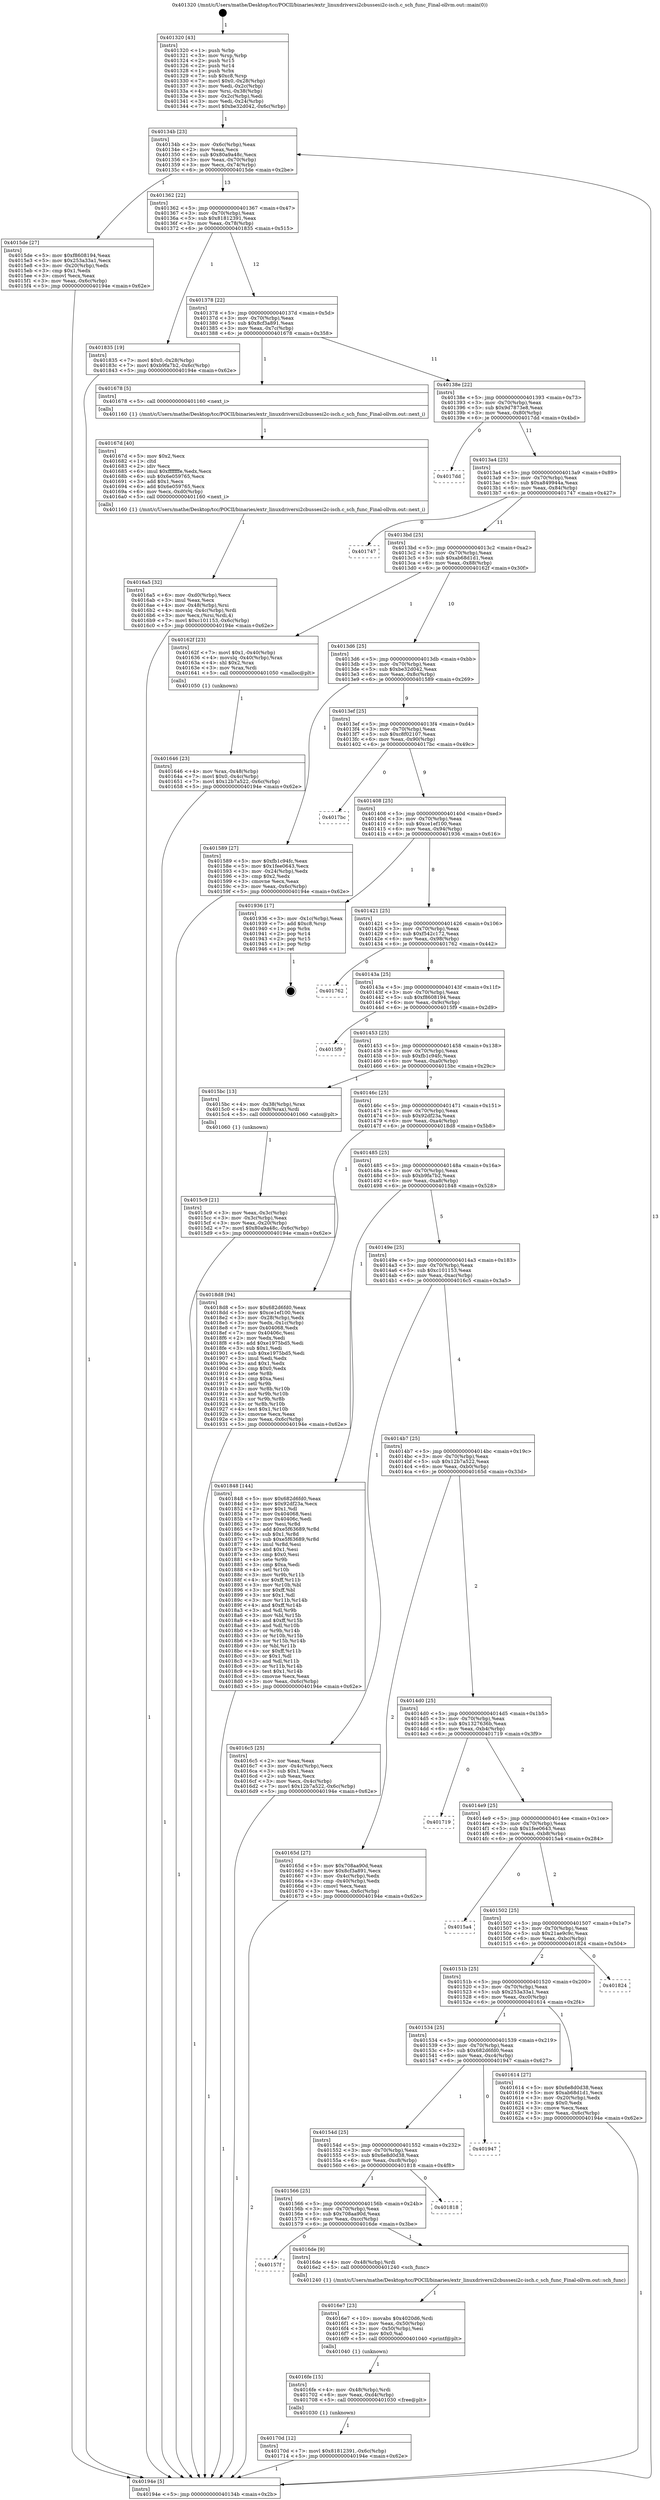 digraph "0x401320" {
  label = "0x401320 (/mnt/c/Users/mathe/Desktop/tcc/POCII/binaries/extr_linuxdriversi2cbussesi2c-isch.c_sch_func_Final-ollvm.out::main(0))"
  labelloc = "t"
  node[shape=record]

  Entry [label="",width=0.3,height=0.3,shape=circle,fillcolor=black,style=filled]
  "0x40134b" [label="{
     0x40134b [23]\l
     | [instrs]\l
     &nbsp;&nbsp;0x40134b \<+3\>: mov -0x6c(%rbp),%eax\l
     &nbsp;&nbsp;0x40134e \<+2\>: mov %eax,%ecx\l
     &nbsp;&nbsp;0x401350 \<+6\>: sub $0x80a9a48c,%ecx\l
     &nbsp;&nbsp;0x401356 \<+3\>: mov %eax,-0x70(%rbp)\l
     &nbsp;&nbsp;0x401359 \<+3\>: mov %ecx,-0x74(%rbp)\l
     &nbsp;&nbsp;0x40135c \<+6\>: je 00000000004015de \<main+0x2be\>\l
  }"]
  "0x4015de" [label="{
     0x4015de [27]\l
     | [instrs]\l
     &nbsp;&nbsp;0x4015de \<+5\>: mov $0xf8608194,%eax\l
     &nbsp;&nbsp;0x4015e3 \<+5\>: mov $0x253a33a1,%ecx\l
     &nbsp;&nbsp;0x4015e8 \<+3\>: mov -0x20(%rbp),%edx\l
     &nbsp;&nbsp;0x4015eb \<+3\>: cmp $0x1,%edx\l
     &nbsp;&nbsp;0x4015ee \<+3\>: cmovl %ecx,%eax\l
     &nbsp;&nbsp;0x4015f1 \<+3\>: mov %eax,-0x6c(%rbp)\l
     &nbsp;&nbsp;0x4015f4 \<+5\>: jmp 000000000040194e \<main+0x62e\>\l
  }"]
  "0x401362" [label="{
     0x401362 [22]\l
     | [instrs]\l
     &nbsp;&nbsp;0x401362 \<+5\>: jmp 0000000000401367 \<main+0x47\>\l
     &nbsp;&nbsp;0x401367 \<+3\>: mov -0x70(%rbp),%eax\l
     &nbsp;&nbsp;0x40136a \<+5\>: sub $0x81812391,%eax\l
     &nbsp;&nbsp;0x40136f \<+3\>: mov %eax,-0x78(%rbp)\l
     &nbsp;&nbsp;0x401372 \<+6\>: je 0000000000401835 \<main+0x515\>\l
  }"]
  Exit [label="",width=0.3,height=0.3,shape=circle,fillcolor=black,style=filled,peripheries=2]
  "0x401835" [label="{
     0x401835 [19]\l
     | [instrs]\l
     &nbsp;&nbsp;0x401835 \<+7\>: movl $0x0,-0x28(%rbp)\l
     &nbsp;&nbsp;0x40183c \<+7\>: movl $0xb9fa7b2,-0x6c(%rbp)\l
     &nbsp;&nbsp;0x401843 \<+5\>: jmp 000000000040194e \<main+0x62e\>\l
  }"]
  "0x401378" [label="{
     0x401378 [22]\l
     | [instrs]\l
     &nbsp;&nbsp;0x401378 \<+5\>: jmp 000000000040137d \<main+0x5d\>\l
     &nbsp;&nbsp;0x40137d \<+3\>: mov -0x70(%rbp),%eax\l
     &nbsp;&nbsp;0x401380 \<+5\>: sub $0x8cf3a891,%eax\l
     &nbsp;&nbsp;0x401385 \<+3\>: mov %eax,-0x7c(%rbp)\l
     &nbsp;&nbsp;0x401388 \<+6\>: je 0000000000401678 \<main+0x358\>\l
  }"]
  "0x40170d" [label="{
     0x40170d [12]\l
     | [instrs]\l
     &nbsp;&nbsp;0x40170d \<+7\>: movl $0x81812391,-0x6c(%rbp)\l
     &nbsp;&nbsp;0x401714 \<+5\>: jmp 000000000040194e \<main+0x62e\>\l
  }"]
  "0x401678" [label="{
     0x401678 [5]\l
     | [instrs]\l
     &nbsp;&nbsp;0x401678 \<+5\>: call 0000000000401160 \<next_i\>\l
     | [calls]\l
     &nbsp;&nbsp;0x401160 \{1\} (/mnt/c/Users/mathe/Desktop/tcc/POCII/binaries/extr_linuxdriversi2cbussesi2c-isch.c_sch_func_Final-ollvm.out::next_i)\l
  }"]
  "0x40138e" [label="{
     0x40138e [22]\l
     | [instrs]\l
     &nbsp;&nbsp;0x40138e \<+5\>: jmp 0000000000401393 \<main+0x73\>\l
     &nbsp;&nbsp;0x401393 \<+3\>: mov -0x70(%rbp),%eax\l
     &nbsp;&nbsp;0x401396 \<+5\>: sub $0x9d7873e8,%eax\l
     &nbsp;&nbsp;0x40139b \<+3\>: mov %eax,-0x80(%rbp)\l
     &nbsp;&nbsp;0x40139e \<+6\>: je 00000000004017dd \<main+0x4bd\>\l
  }"]
  "0x4016fe" [label="{
     0x4016fe [15]\l
     | [instrs]\l
     &nbsp;&nbsp;0x4016fe \<+4\>: mov -0x48(%rbp),%rdi\l
     &nbsp;&nbsp;0x401702 \<+6\>: mov %eax,-0xd4(%rbp)\l
     &nbsp;&nbsp;0x401708 \<+5\>: call 0000000000401030 \<free@plt\>\l
     | [calls]\l
     &nbsp;&nbsp;0x401030 \{1\} (unknown)\l
  }"]
  "0x4017dd" [label="{
     0x4017dd\l
  }", style=dashed]
  "0x4013a4" [label="{
     0x4013a4 [25]\l
     | [instrs]\l
     &nbsp;&nbsp;0x4013a4 \<+5\>: jmp 00000000004013a9 \<main+0x89\>\l
     &nbsp;&nbsp;0x4013a9 \<+3\>: mov -0x70(%rbp),%eax\l
     &nbsp;&nbsp;0x4013ac \<+5\>: sub $0xa849944a,%eax\l
     &nbsp;&nbsp;0x4013b1 \<+6\>: mov %eax,-0x84(%rbp)\l
     &nbsp;&nbsp;0x4013b7 \<+6\>: je 0000000000401747 \<main+0x427\>\l
  }"]
  "0x4016e7" [label="{
     0x4016e7 [23]\l
     | [instrs]\l
     &nbsp;&nbsp;0x4016e7 \<+10\>: movabs $0x4020d6,%rdi\l
     &nbsp;&nbsp;0x4016f1 \<+3\>: mov %eax,-0x50(%rbp)\l
     &nbsp;&nbsp;0x4016f4 \<+3\>: mov -0x50(%rbp),%esi\l
     &nbsp;&nbsp;0x4016f7 \<+2\>: mov $0x0,%al\l
     &nbsp;&nbsp;0x4016f9 \<+5\>: call 0000000000401040 \<printf@plt\>\l
     | [calls]\l
     &nbsp;&nbsp;0x401040 \{1\} (unknown)\l
  }"]
  "0x401747" [label="{
     0x401747\l
  }", style=dashed]
  "0x4013bd" [label="{
     0x4013bd [25]\l
     | [instrs]\l
     &nbsp;&nbsp;0x4013bd \<+5\>: jmp 00000000004013c2 \<main+0xa2\>\l
     &nbsp;&nbsp;0x4013c2 \<+3\>: mov -0x70(%rbp),%eax\l
     &nbsp;&nbsp;0x4013c5 \<+5\>: sub $0xab68d1d1,%eax\l
     &nbsp;&nbsp;0x4013ca \<+6\>: mov %eax,-0x88(%rbp)\l
     &nbsp;&nbsp;0x4013d0 \<+6\>: je 000000000040162f \<main+0x30f\>\l
  }"]
  "0x40157f" [label="{
     0x40157f\l
  }", style=dashed]
  "0x40162f" [label="{
     0x40162f [23]\l
     | [instrs]\l
     &nbsp;&nbsp;0x40162f \<+7\>: movl $0x1,-0x40(%rbp)\l
     &nbsp;&nbsp;0x401636 \<+4\>: movslq -0x40(%rbp),%rax\l
     &nbsp;&nbsp;0x40163a \<+4\>: shl $0x2,%rax\l
     &nbsp;&nbsp;0x40163e \<+3\>: mov %rax,%rdi\l
     &nbsp;&nbsp;0x401641 \<+5\>: call 0000000000401050 \<malloc@plt\>\l
     | [calls]\l
     &nbsp;&nbsp;0x401050 \{1\} (unknown)\l
  }"]
  "0x4013d6" [label="{
     0x4013d6 [25]\l
     | [instrs]\l
     &nbsp;&nbsp;0x4013d6 \<+5\>: jmp 00000000004013db \<main+0xbb\>\l
     &nbsp;&nbsp;0x4013db \<+3\>: mov -0x70(%rbp),%eax\l
     &nbsp;&nbsp;0x4013de \<+5\>: sub $0xbe32d042,%eax\l
     &nbsp;&nbsp;0x4013e3 \<+6\>: mov %eax,-0x8c(%rbp)\l
     &nbsp;&nbsp;0x4013e9 \<+6\>: je 0000000000401589 \<main+0x269\>\l
  }"]
  "0x4016de" [label="{
     0x4016de [9]\l
     | [instrs]\l
     &nbsp;&nbsp;0x4016de \<+4\>: mov -0x48(%rbp),%rdi\l
     &nbsp;&nbsp;0x4016e2 \<+5\>: call 0000000000401240 \<sch_func\>\l
     | [calls]\l
     &nbsp;&nbsp;0x401240 \{1\} (/mnt/c/Users/mathe/Desktop/tcc/POCII/binaries/extr_linuxdriversi2cbussesi2c-isch.c_sch_func_Final-ollvm.out::sch_func)\l
  }"]
  "0x401589" [label="{
     0x401589 [27]\l
     | [instrs]\l
     &nbsp;&nbsp;0x401589 \<+5\>: mov $0xfb1c94fc,%eax\l
     &nbsp;&nbsp;0x40158e \<+5\>: mov $0x1fee0643,%ecx\l
     &nbsp;&nbsp;0x401593 \<+3\>: mov -0x24(%rbp),%edx\l
     &nbsp;&nbsp;0x401596 \<+3\>: cmp $0x2,%edx\l
     &nbsp;&nbsp;0x401599 \<+3\>: cmovne %ecx,%eax\l
     &nbsp;&nbsp;0x40159c \<+3\>: mov %eax,-0x6c(%rbp)\l
     &nbsp;&nbsp;0x40159f \<+5\>: jmp 000000000040194e \<main+0x62e\>\l
  }"]
  "0x4013ef" [label="{
     0x4013ef [25]\l
     | [instrs]\l
     &nbsp;&nbsp;0x4013ef \<+5\>: jmp 00000000004013f4 \<main+0xd4\>\l
     &nbsp;&nbsp;0x4013f4 \<+3\>: mov -0x70(%rbp),%eax\l
     &nbsp;&nbsp;0x4013f7 \<+5\>: sub $0xc8f02107,%eax\l
     &nbsp;&nbsp;0x4013fc \<+6\>: mov %eax,-0x90(%rbp)\l
     &nbsp;&nbsp;0x401402 \<+6\>: je 00000000004017bc \<main+0x49c\>\l
  }"]
  "0x40194e" [label="{
     0x40194e [5]\l
     | [instrs]\l
     &nbsp;&nbsp;0x40194e \<+5\>: jmp 000000000040134b \<main+0x2b\>\l
  }"]
  "0x401320" [label="{
     0x401320 [43]\l
     | [instrs]\l
     &nbsp;&nbsp;0x401320 \<+1\>: push %rbp\l
     &nbsp;&nbsp;0x401321 \<+3\>: mov %rsp,%rbp\l
     &nbsp;&nbsp;0x401324 \<+2\>: push %r15\l
     &nbsp;&nbsp;0x401326 \<+2\>: push %r14\l
     &nbsp;&nbsp;0x401328 \<+1\>: push %rbx\l
     &nbsp;&nbsp;0x401329 \<+7\>: sub $0xc8,%rsp\l
     &nbsp;&nbsp;0x401330 \<+7\>: movl $0x0,-0x28(%rbp)\l
     &nbsp;&nbsp;0x401337 \<+3\>: mov %edi,-0x2c(%rbp)\l
     &nbsp;&nbsp;0x40133a \<+4\>: mov %rsi,-0x38(%rbp)\l
     &nbsp;&nbsp;0x40133e \<+3\>: mov -0x2c(%rbp),%edi\l
     &nbsp;&nbsp;0x401341 \<+3\>: mov %edi,-0x24(%rbp)\l
     &nbsp;&nbsp;0x401344 \<+7\>: movl $0xbe32d042,-0x6c(%rbp)\l
  }"]
  "0x401566" [label="{
     0x401566 [25]\l
     | [instrs]\l
     &nbsp;&nbsp;0x401566 \<+5\>: jmp 000000000040156b \<main+0x24b\>\l
     &nbsp;&nbsp;0x40156b \<+3\>: mov -0x70(%rbp),%eax\l
     &nbsp;&nbsp;0x40156e \<+5\>: sub $0x708aa90d,%eax\l
     &nbsp;&nbsp;0x401573 \<+6\>: mov %eax,-0xcc(%rbp)\l
     &nbsp;&nbsp;0x401579 \<+6\>: je 00000000004016de \<main+0x3be\>\l
  }"]
  "0x4017bc" [label="{
     0x4017bc\l
  }", style=dashed]
  "0x401408" [label="{
     0x401408 [25]\l
     | [instrs]\l
     &nbsp;&nbsp;0x401408 \<+5\>: jmp 000000000040140d \<main+0xed\>\l
     &nbsp;&nbsp;0x40140d \<+3\>: mov -0x70(%rbp),%eax\l
     &nbsp;&nbsp;0x401410 \<+5\>: sub $0xce1ef100,%eax\l
     &nbsp;&nbsp;0x401415 \<+6\>: mov %eax,-0x94(%rbp)\l
     &nbsp;&nbsp;0x40141b \<+6\>: je 0000000000401936 \<main+0x616\>\l
  }"]
  "0x401818" [label="{
     0x401818\l
  }", style=dashed]
  "0x401936" [label="{
     0x401936 [17]\l
     | [instrs]\l
     &nbsp;&nbsp;0x401936 \<+3\>: mov -0x1c(%rbp),%eax\l
     &nbsp;&nbsp;0x401939 \<+7\>: add $0xc8,%rsp\l
     &nbsp;&nbsp;0x401940 \<+1\>: pop %rbx\l
     &nbsp;&nbsp;0x401941 \<+2\>: pop %r14\l
     &nbsp;&nbsp;0x401943 \<+2\>: pop %r15\l
     &nbsp;&nbsp;0x401945 \<+1\>: pop %rbp\l
     &nbsp;&nbsp;0x401946 \<+1\>: ret\l
  }"]
  "0x401421" [label="{
     0x401421 [25]\l
     | [instrs]\l
     &nbsp;&nbsp;0x401421 \<+5\>: jmp 0000000000401426 \<main+0x106\>\l
     &nbsp;&nbsp;0x401426 \<+3\>: mov -0x70(%rbp),%eax\l
     &nbsp;&nbsp;0x401429 \<+5\>: sub $0xf542c172,%eax\l
     &nbsp;&nbsp;0x40142e \<+6\>: mov %eax,-0x98(%rbp)\l
     &nbsp;&nbsp;0x401434 \<+6\>: je 0000000000401762 \<main+0x442\>\l
  }"]
  "0x40154d" [label="{
     0x40154d [25]\l
     | [instrs]\l
     &nbsp;&nbsp;0x40154d \<+5\>: jmp 0000000000401552 \<main+0x232\>\l
     &nbsp;&nbsp;0x401552 \<+3\>: mov -0x70(%rbp),%eax\l
     &nbsp;&nbsp;0x401555 \<+5\>: sub $0x6e8d0d38,%eax\l
     &nbsp;&nbsp;0x40155a \<+6\>: mov %eax,-0xc8(%rbp)\l
     &nbsp;&nbsp;0x401560 \<+6\>: je 0000000000401818 \<main+0x4f8\>\l
  }"]
  "0x401762" [label="{
     0x401762\l
  }", style=dashed]
  "0x40143a" [label="{
     0x40143a [25]\l
     | [instrs]\l
     &nbsp;&nbsp;0x40143a \<+5\>: jmp 000000000040143f \<main+0x11f\>\l
     &nbsp;&nbsp;0x40143f \<+3\>: mov -0x70(%rbp),%eax\l
     &nbsp;&nbsp;0x401442 \<+5\>: sub $0xf8608194,%eax\l
     &nbsp;&nbsp;0x401447 \<+6\>: mov %eax,-0x9c(%rbp)\l
     &nbsp;&nbsp;0x40144d \<+6\>: je 00000000004015f9 \<main+0x2d9\>\l
  }"]
  "0x401947" [label="{
     0x401947\l
  }", style=dashed]
  "0x4015f9" [label="{
     0x4015f9\l
  }", style=dashed]
  "0x401453" [label="{
     0x401453 [25]\l
     | [instrs]\l
     &nbsp;&nbsp;0x401453 \<+5\>: jmp 0000000000401458 \<main+0x138\>\l
     &nbsp;&nbsp;0x401458 \<+3\>: mov -0x70(%rbp),%eax\l
     &nbsp;&nbsp;0x40145b \<+5\>: sub $0xfb1c94fc,%eax\l
     &nbsp;&nbsp;0x401460 \<+6\>: mov %eax,-0xa0(%rbp)\l
     &nbsp;&nbsp;0x401466 \<+6\>: je 00000000004015bc \<main+0x29c\>\l
  }"]
  "0x4016a5" [label="{
     0x4016a5 [32]\l
     | [instrs]\l
     &nbsp;&nbsp;0x4016a5 \<+6\>: mov -0xd0(%rbp),%ecx\l
     &nbsp;&nbsp;0x4016ab \<+3\>: imul %eax,%ecx\l
     &nbsp;&nbsp;0x4016ae \<+4\>: mov -0x48(%rbp),%rsi\l
     &nbsp;&nbsp;0x4016b2 \<+4\>: movslq -0x4c(%rbp),%rdi\l
     &nbsp;&nbsp;0x4016b6 \<+3\>: mov %ecx,(%rsi,%rdi,4)\l
     &nbsp;&nbsp;0x4016b9 \<+7\>: movl $0xc101153,-0x6c(%rbp)\l
     &nbsp;&nbsp;0x4016c0 \<+5\>: jmp 000000000040194e \<main+0x62e\>\l
  }"]
  "0x4015bc" [label="{
     0x4015bc [13]\l
     | [instrs]\l
     &nbsp;&nbsp;0x4015bc \<+4\>: mov -0x38(%rbp),%rax\l
     &nbsp;&nbsp;0x4015c0 \<+4\>: mov 0x8(%rax),%rdi\l
     &nbsp;&nbsp;0x4015c4 \<+5\>: call 0000000000401060 \<atoi@plt\>\l
     | [calls]\l
     &nbsp;&nbsp;0x401060 \{1\} (unknown)\l
  }"]
  "0x40146c" [label="{
     0x40146c [25]\l
     | [instrs]\l
     &nbsp;&nbsp;0x40146c \<+5\>: jmp 0000000000401471 \<main+0x151\>\l
     &nbsp;&nbsp;0x401471 \<+3\>: mov -0x70(%rbp),%eax\l
     &nbsp;&nbsp;0x401474 \<+5\>: sub $0x92df23a,%eax\l
     &nbsp;&nbsp;0x401479 \<+6\>: mov %eax,-0xa4(%rbp)\l
     &nbsp;&nbsp;0x40147f \<+6\>: je 00000000004018d8 \<main+0x5b8\>\l
  }"]
  "0x4015c9" [label="{
     0x4015c9 [21]\l
     | [instrs]\l
     &nbsp;&nbsp;0x4015c9 \<+3\>: mov %eax,-0x3c(%rbp)\l
     &nbsp;&nbsp;0x4015cc \<+3\>: mov -0x3c(%rbp),%eax\l
     &nbsp;&nbsp;0x4015cf \<+3\>: mov %eax,-0x20(%rbp)\l
     &nbsp;&nbsp;0x4015d2 \<+7\>: movl $0x80a9a48c,-0x6c(%rbp)\l
     &nbsp;&nbsp;0x4015d9 \<+5\>: jmp 000000000040194e \<main+0x62e\>\l
  }"]
  "0x40167d" [label="{
     0x40167d [40]\l
     | [instrs]\l
     &nbsp;&nbsp;0x40167d \<+5\>: mov $0x2,%ecx\l
     &nbsp;&nbsp;0x401682 \<+1\>: cltd\l
     &nbsp;&nbsp;0x401683 \<+2\>: idiv %ecx\l
     &nbsp;&nbsp;0x401685 \<+6\>: imul $0xfffffffe,%edx,%ecx\l
     &nbsp;&nbsp;0x40168b \<+6\>: sub $0x6e059765,%ecx\l
     &nbsp;&nbsp;0x401691 \<+3\>: add $0x1,%ecx\l
     &nbsp;&nbsp;0x401694 \<+6\>: add $0x6e059765,%ecx\l
     &nbsp;&nbsp;0x40169a \<+6\>: mov %ecx,-0xd0(%rbp)\l
     &nbsp;&nbsp;0x4016a0 \<+5\>: call 0000000000401160 \<next_i\>\l
     | [calls]\l
     &nbsp;&nbsp;0x401160 \{1\} (/mnt/c/Users/mathe/Desktop/tcc/POCII/binaries/extr_linuxdriversi2cbussesi2c-isch.c_sch_func_Final-ollvm.out::next_i)\l
  }"]
  "0x4018d8" [label="{
     0x4018d8 [94]\l
     | [instrs]\l
     &nbsp;&nbsp;0x4018d8 \<+5\>: mov $0x682d6fd0,%eax\l
     &nbsp;&nbsp;0x4018dd \<+5\>: mov $0xce1ef100,%ecx\l
     &nbsp;&nbsp;0x4018e2 \<+3\>: mov -0x28(%rbp),%edx\l
     &nbsp;&nbsp;0x4018e5 \<+3\>: mov %edx,-0x1c(%rbp)\l
     &nbsp;&nbsp;0x4018e8 \<+7\>: mov 0x404068,%edx\l
     &nbsp;&nbsp;0x4018ef \<+7\>: mov 0x40406c,%esi\l
     &nbsp;&nbsp;0x4018f6 \<+2\>: mov %edx,%edi\l
     &nbsp;&nbsp;0x4018f8 \<+6\>: add $0xe1975bd5,%edi\l
     &nbsp;&nbsp;0x4018fe \<+3\>: sub $0x1,%edi\l
     &nbsp;&nbsp;0x401901 \<+6\>: sub $0xe1975bd5,%edi\l
     &nbsp;&nbsp;0x401907 \<+3\>: imul %edi,%edx\l
     &nbsp;&nbsp;0x40190a \<+3\>: and $0x1,%edx\l
     &nbsp;&nbsp;0x40190d \<+3\>: cmp $0x0,%edx\l
     &nbsp;&nbsp;0x401910 \<+4\>: sete %r8b\l
     &nbsp;&nbsp;0x401914 \<+3\>: cmp $0xa,%esi\l
     &nbsp;&nbsp;0x401917 \<+4\>: setl %r9b\l
     &nbsp;&nbsp;0x40191b \<+3\>: mov %r8b,%r10b\l
     &nbsp;&nbsp;0x40191e \<+3\>: and %r9b,%r10b\l
     &nbsp;&nbsp;0x401921 \<+3\>: xor %r9b,%r8b\l
     &nbsp;&nbsp;0x401924 \<+3\>: or %r8b,%r10b\l
     &nbsp;&nbsp;0x401927 \<+4\>: test $0x1,%r10b\l
     &nbsp;&nbsp;0x40192b \<+3\>: cmovne %ecx,%eax\l
     &nbsp;&nbsp;0x40192e \<+3\>: mov %eax,-0x6c(%rbp)\l
     &nbsp;&nbsp;0x401931 \<+5\>: jmp 000000000040194e \<main+0x62e\>\l
  }"]
  "0x401485" [label="{
     0x401485 [25]\l
     | [instrs]\l
     &nbsp;&nbsp;0x401485 \<+5\>: jmp 000000000040148a \<main+0x16a\>\l
     &nbsp;&nbsp;0x40148a \<+3\>: mov -0x70(%rbp),%eax\l
     &nbsp;&nbsp;0x40148d \<+5\>: sub $0xb9fa7b2,%eax\l
     &nbsp;&nbsp;0x401492 \<+6\>: mov %eax,-0xa8(%rbp)\l
     &nbsp;&nbsp;0x401498 \<+6\>: je 0000000000401848 \<main+0x528\>\l
  }"]
  "0x401646" [label="{
     0x401646 [23]\l
     | [instrs]\l
     &nbsp;&nbsp;0x401646 \<+4\>: mov %rax,-0x48(%rbp)\l
     &nbsp;&nbsp;0x40164a \<+7\>: movl $0x0,-0x4c(%rbp)\l
     &nbsp;&nbsp;0x401651 \<+7\>: movl $0x12b7a522,-0x6c(%rbp)\l
     &nbsp;&nbsp;0x401658 \<+5\>: jmp 000000000040194e \<main+0x62e\>\l
  }"]
  "0x401848" [label="{
     0x401848 [144]\l
     | [instrs]\l
     &nbsp;&nbsp;0x401848 \<+5\>: mov $0x682d6fd0,%eax\l
     &nbsp;&nbsp;0x40184d \<+5\>: mov $0x92df23a,%ecx\l
     &nbsp;&nbsp;0x401852 \<+2\>: mov $0x1,%dl\l
     &nbsp;&nbsp;0x401854 \<+7\>: mov 0x404068,%esi\l
     &nbsp;&nbsp;0x40185b \<+7\>: mov 0x40406c,%edi\l
     &nbsp;&nbsp;0x401862 \<+3\>: mov %esi,%r8d\l
     &nbsp;&nbsp;0x401865 \<+7\>: add $0xe5f63689,%r8d\l
     &nbsp;&nbsp;0x40186c \<+4\>: sub $0x1,%r8d\l
     &nbsp;&nbsp;0x401870 \<+7\>: sub $0xe5f63689,%r8d\l
     &nbsp;&nbsp;0x401877 \<+4\>: imul %r8d,%esi\l
     &nbsp;&nbsp;0x40187b \<+3\>: and $0x1,%esi\l
     &nbsp;&nbsp;0x40187e \<+3\>: cmp $0x0,%esi\l
     &nbsp;&nbsp;0x401881 \<+4\>: sete %r9b\l
     &nbsp;&nbsp;0x401885 \<+3\>: cmp $0xa,%edi\l
     &nbsp;&nbsp;0x401888 \<+4\>: setl %r10b\l
     &nbsp;&nbsp;0x40188c \<+3\>: mov %r9b,%r11b\l
     &nbsp;&nbsp;0x40188f \<+4\>: xor $0xff,%r11b\l
     &nbsp;&nbsp;0x401893 \<+3\>: mov %r10b,%bl\l
     &nbsp;&nbsp;0x401896 \<+3\>: xor $0xff,%bl\l
     &nbsp;&nbsp;0x401899 \<+3\>: xor $0x1,%dl\l
     &nbsp;&nbsp;0x40189c \<+3\>: mov %r11b,%r14b\l
     &nbsp;&nbsp;0x40189f \<+4\>: and $0xff,%r14b\l
     &nbsp;&nbsp;0x4018a3 \<+3\>: and %dl,%r9b\l
     &nbsp;&nbsp;0x4018a6 \<+3\>: mov %bl,%r15b\l
     &nbsp;&nbsp;0x4018a9 \<+4\>: and $0xff,%r15b\l
     &nbsp;&nbsp;0x4018ad \<+3\>: and %dl,%r10b\l
     &nbsp;&nbsp;0x4018b0 \<+3\>: or %r9b,%r14b\l
     &nbsp;&nbsp;0x4018b3 \<+3\>: or %r10b,%r15b\l
     &nbsp;&nbsp;0x4018b6 \<+3\>: xor %r15b,%r14b\l
     &nbsp;&nbsp;0x4018b9 \<+3\>: or %bl,%r11b\l
     &nbsp;&nbsp;0x4018bc \<+4\>: xor $0xff,%r11b\l
     &nbsp;&nbsp;0x4018c0 \<+3\>: or $0x1,%dl\l
     &nbsp;&nbsp;0x4018c3 \<+3\>: and %dl,%r11b\l
     &nbsp;&nbsp;0x4018c6 \<+3\>: or %r11b,%r14b\l
     &nbsp;&nbsp;0x4018c9 \<+4\>: test $0x1,%r14b\l
     &nbsp;&nbsp;0x4018cd \<+3\>: cmovne %ecx,%eax\l
     &nbsp;&nbsp;0x4018d0 \<+3\>: mov %eax,-0x6c(%rbp)\l
     &nbsp;&nbsp;0x4018d3 \<+5\>: jmp 000000000040194e \<main+0x62e\>\l
  }"]
  "0x40149e" [label="{
     0x40149e [25]\l
     | [instrs]\l
     &nbsp;&nbsp;0x40149e \<+5\>: jmp 00000000004014a3 \<main+0x183\>\l
     &nbsp;&nbsp;0x4014a3 \<+3\>: mov -0x70(%rbp),%eax\l
     &nbsp;&nbsp;0x4014a6 \<+5\>: sub $0xc101153,%eax\l
     &nbsp;&nbsp;0x4014ab \<+6\>: mov %eax,-0xac(%rbp)\l
     &nbsp;&nbsp;0x4014b1 \<+6\>: je 00000000004016c5 \<main+0x3a5\>\l
  }"]
  "0x401534" [label="{
     0x401534 [25]\l
     | [instrs]\l
     &nbsp;&nbsp;0x401534 \<+5\>: jmp 0000000000401539 \<main+0x219\>\l
     &nbsp;&nbsp;0x401539 \<+3\>: mov -0x70(%rbp),%eax\l
     &nbsp;&nbsp;0x40153c \<+5\>: sub $0x682d6fd0,%eax\l
     &nbsp;&nbsp;0x401541 \<+6\>: mov %eax,-0xc4(%rbp)\l
     &nbsp;&nbsp;0x401547 \<+6\>: je 0000000000401947 \<main+0x627\>\l
  }"]
  "0x4016c5" [label="{
     0x4016c5 [25]\l
     | [instrs]\l
     &nbsp;&nbsp;0x4016c5 \<+2\>: xor %eax,%eax\l
     &nbsp;&nbsp;0x4016c7 \<+3\>: mov -0x4c(%rbp),%ecx\l
     &nbsp;&nbsp;0x4016ca \<+3\>: sub $0x1,%eax\l
     &nbsp;&nbsp;0x4016cd \<+2\>: sub %eax,%ecx\l
     &nbsp;&nbsp;0x4016cf \<+3\>: mov %ecx,-0x4c(%rbp)\l
     &nbsp;&nbsp;0x4016d2 \<+7\>: movl $0x12b7a522,-0x6c(%rbp)\l
     &nbsp;&nbsp;0x4016d9 \<+5\>: jmp 000000000040194e \<main+0x62e\>\l
  }"]
  "0x4014b7" [label="{
     0x4014b7 [25]\l
     | [instrs]\l
     &nbsp;&nbsp;0x4014b7 \<+5\>: jmp 00000000004014bc \<main+0x19c\>\l
     &nbsp;&nbsp;0x4014bc \<+3\>: mov -0x70(%rbp),%eax\l
     &nbsp;&nbsp;0x4014bf \<+5\>: sub $0x12b7a522,%eax\l
     &nbsp;&nbsp;0x4014c4 \<+6\>: mov %eax,-0xb0(%rbp)\l
     &nbsp;&nbsp;0x4014ca \<+6\>: je 000000000040165d \<main+0x33d\>\l
  }"]
  "0x401614" [label="{
     0x401614 [27]\l
     | [instrs]\l
     &nbsp;&nbsp;0x401614 \<+5\>: mov $0x6e8d0d38,%eax\l
     &nbsp;&nbsp;0x401619 \<+5\>: mov $0xab68d1d1,%ecx\l
     &nbsp;&nbsp;0x40161e \<+3\>: mov -0x20(%rbp),%edx\l
     &nbsp;&nbsp;0x401621 \<+3\>: cmp $0x0,%edx\l
     &nbsp;&nbsp;0x401624 \<+3\>: cmove %ecx,%eax\l
     &nbsp;&nbsp;0x401627 \<+3\>: mov %eax,-0x6c(%rbp)\l
     &nbsp;&nbsp;0x40162a \<+5\>: jmp 000000000040194e \<main+0x62e\>\l
  }"]
  "0x40165d" [label="{
     0x40165d [27]\l
     | [instrs]\l
     &nbsp;&nbsp;0x40165d \<+5\>: mov $0x708aa90d,%eax\l
     &nbsp;&nbsp;0x401662 \<+5\>: mov $0x8cf3a891,%ecx\l
     &nbsp;&nbsp;0x401667 \<+3\>: mov -0x4c(%rbp),%edx\l
     &nbsp;&nbsp;0x40166a \<+3\>: cmp -0x40(%rbp),%edx\l
     &nbsp;&nbsp;0x40166d \<+3\>: cmovl %ecx,%eax\l
     &nbsp;&nbsp;0x401670 \<+3\>: mov %eax,-0x6c(%rbp)\l
     &nbsp;&nbsp;0x401673 \<+5\>: jmp 000000000040194e \<main+0x62e\>\l
  }"]
  "0x4014d0" [label="{
     0x4014d0 [25]\l
     | [instrs]\l
     &nbsp;&nbsp;0x4014d0 \<+5\>: jmp 00000000004014d5 \<main+0x1b5\>\l
     &nbsp;&nbsp;0x4014d5 \<+3\>: mov -0x70(%rbp),%eax\l
     &nbsp;&nbsp;0x4014d8 \<+5\>: sub $0x1327636b,%eax\l
     &nbsp;&nbsp;0x4014dd \<+6\>: mov %eax,-0xb4(%rbp)\l
     &nbsp;&nbsp;0x4014e3 \<+6\>: je 0000000000401719 \<main+0x3f9\>\l
  }"]
  "0x40151b" [label="{
     0x40151b [25]\l
     | [instrs]\l
     &nbsp;&nbsp;0x40151b \<+5\>: jmp 0000000000401520 \<main+0x200\>\l
     &nbsp;&nbsp;0x401520 \<+3\>: mov -0x70(%rbp),%eax\l
     &nbsp;&nbsp;0x401523 \<+5\>: sub $0x253a33a1,%eax\l
     &nbsp;&nbsp;0x401528 \<+6\>: mov %eax,-0xc0(%rbp)\l
     &nbsp;&nbsp;0x40152e \<+6\>: je 0000000000401614 \<main+0x2f4\>\l
  }"]
  "0x401719" [label="{
     0x401719\l
  }", style=dashed]
  "0x4014e9" [label="{
     0x4014e9 [25]\l
     | [instrs]\l
     &nbsp;&nbsp;0x4014e9 \<+5\>: jmp 00000000004014ee \<main+0x1ce\>\l
     &nbsp;&nbsp;0x4014ee \<+3\>: mov -0x70(%rbp),%eax\l
     &nbsp;&nbsp;0x4014f1 \<+5\>: sub $0x1fee0643,%eax\l
     &nbsp;&nbsp;0x4014f6 \<+6\>: mov %eax,-0xb8(%rbp)\l
     &nbsp;&nbsp;0x4014fc \<+6\>: je 00000000004015a4 \<main+0x284\>\l
  }"]
  "0x401824" [label="{
     0x401824\l
  }", style=dashed]
  "0x4015a4" [label="{
     0x4015a4\l
  }", style=dashed]
  "0x401502" [label="{
     0x401502 [25]\l
     | [instrs]\l
     &nbsp;&nbsp;0x401502 \<+5\>: jmp 0000000000401507 \<main+0x1e7\>\l
     &nbsp;&nbsp;0x401507 \<+3\>: mov -0x70(%rbp),%eax\l
     &nbsp;&nbsp;0x40150a \<+5\>: sub $0x21ae9c9c,%eax\l
     &nbsp;&nbsp;0x40150f \<+6\>: mov %eax,-0xbc(%rbp)\l
     &nbsp;&nbsp;0x401515 \<+6\>: je 0000000000401824 \<main+0x504\>\l
  }"]
  Entry -> "0x401320" [label=" 1"]
  "0x40134b" -> "0x4015de" [label=" 1"]
  "0x40134b" -> "0x401362" [label=" 13"]
  "0x401936" -> Exit [label=" 1"]
  "0x401362" -> "0x401835" [label=" 1"]
  "0x401362" -> "0x401378" [label=" 12"]
  "0x4018d8" -> "0x40194e" [label=" 1"]
  "0x401378" -> "0x401678" [label=" 1"]
  "0x401378" -> "0x40138e" [label=" 11"]
  "0x401848" -> "0x40194e" [label=" 1"]
  "0x40138e" -> "0x4017dd" [label=" 0"]
  "0x40138e" -> "0x4013a4" [label=" 11"]
  "0x401835" -> "0x40194e" [label=" 1"]
  "0x4013a4" -> "0x401747" [label=" 0"]
  "0x4013a4" -> "0x4013bd" [label=" 11"]
  "0x40170d" -> "0x40194e" [label=" 1"]
  "0x4013bd" -> "0x40162f" [label=" 1"]
  "0x4013bd" -> "0x4013d6" [label=" 10"]
  "0x4016fe" -> "0x40170d" [label=" 1"]
  "0x4013d6" -> "0x401589" [label=" 1"]
  "0x4013d6" -> "0x4013ef" [label=" 9"]
  "0x401589" -> "0x40194e" [label=" 1"]
  "0x401320" -> "0x40134b" [label=" 1"]
  "0x40194e" -> "0x40134b" [label=" 13"]
  "0x4016e7" -> "0x4016fe" [label=" 1"]
  "0x4013ef" -> "0x4017bc" [label=" 0"]
  "0x4013ef" -> "0x401408" [label=" 9"]
  "0x401566" -> "0x40157f" [label=" 0"]
  "0x401408" -> "0x401936" [label=" 1"]
  "0x401408" -> "0x401421" [label=" 8"]
  "0x401566" -> "0x4016de" [label=" 1"]
  "0x401421" -> "0x401762" [label=" 0"]
  "0x401421" -> "0x40143a" [label=" 8"]
  "0x40154d" -> "0x401566" [label=" 1"]
  "0x40143a" -> "0x4015f9" [label=" 0"]
  "0x40143a" -> "0x401453" [label=" 8"]
  "0x40154d" -> "0x401818" [label=" 0"]
  "0x401453" -> "0x4015bc" [label=" 1"]
  "0x401453" -> "0x40146c" [label=" 7"]
  "0x4015bc" -> "0x4015c9" [label=" 1"]
  "0x4015c9" -> "0x40194e" [label=" 1"]
  "0x4015de" -> "0x40194e" [label=" 1"]
  "0x401534" -> "0x40154d" [label=" 1"]
  "0x40146c" -> "0x4018d8" [label=" 1"]
  "0x40146c" -> "0x401485" [label=" 6"]
  "0x401534" -> "0x401947" [label=" 0"]
  "0x401485" -> "0x401848" [label=" 1"]
  "0x401485" -> "0x40149e" [label=" 5"]
  "0x4016de" -> "0x4016e7" [label=" 1"]
  "0x40149e" -> "0x4016c5" [label=" 1"]
  "0x40149e" -> "0x4014b7" [label=" 4"]
  "0x4016c5" -> "0x40194e" [label=" 1"]
  "0x4014b7" -> "0x40165d" [label=" 2"]
  "0x4014b7" -> "0x4014d0" [label=" 2"]
  "0x4016a5" -> "0x40194e" [label=" 1"]
  "0x4014d0" -> "0x401719" [label=" 0"]
  "0x4014d0" -> "0x4014e9" [label=" 2"]
  "0x401678" -> "0x40167d" [label=" 1"]
  "0x4014e9" -> "0x4015a4" [label=" 0"]
  "0x4014e9" -> "0x401502" [label=" 2"]
  "0x40165d" -> "0x40194e" [label=" 2"]
  "0x401502" -> "0x401824" [label=" 0"]
  "0x401502" -> "0x40151b" [label=" 2"]
  "0x40167d" -> "0x4016a5" [label=" 1"]
  "0x40151b" -> "0x401614" [label=" 1"]
  "0x40151b" -> "0x401534" [label=" 1"]
  "0x401614" -> "0x40194e" [label=" 1"]
  "0x40162f" -> "0x401646" [label=" 1"]
  "0x401646" -> "0x40194e" [label=" 1"]
}
